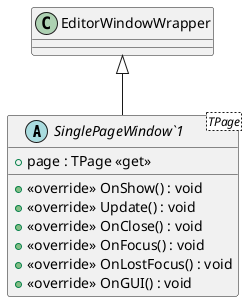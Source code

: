 @startuml
abstract class "SinglePageWindow`1"<TPage> {
    + page : TPage <<get>>
    + <<override>> OnShow() : void
    + <<override>> Update() : void
    + <<override>> OnClose() : void
    + <<override>> OnFocus() : void
    + <<override>> OnLostFocus() : void
    + <<override>> OnGUI() : void
}
EditorWindowWrapper <|-- "SinglePageWindow`1"
@enduml
